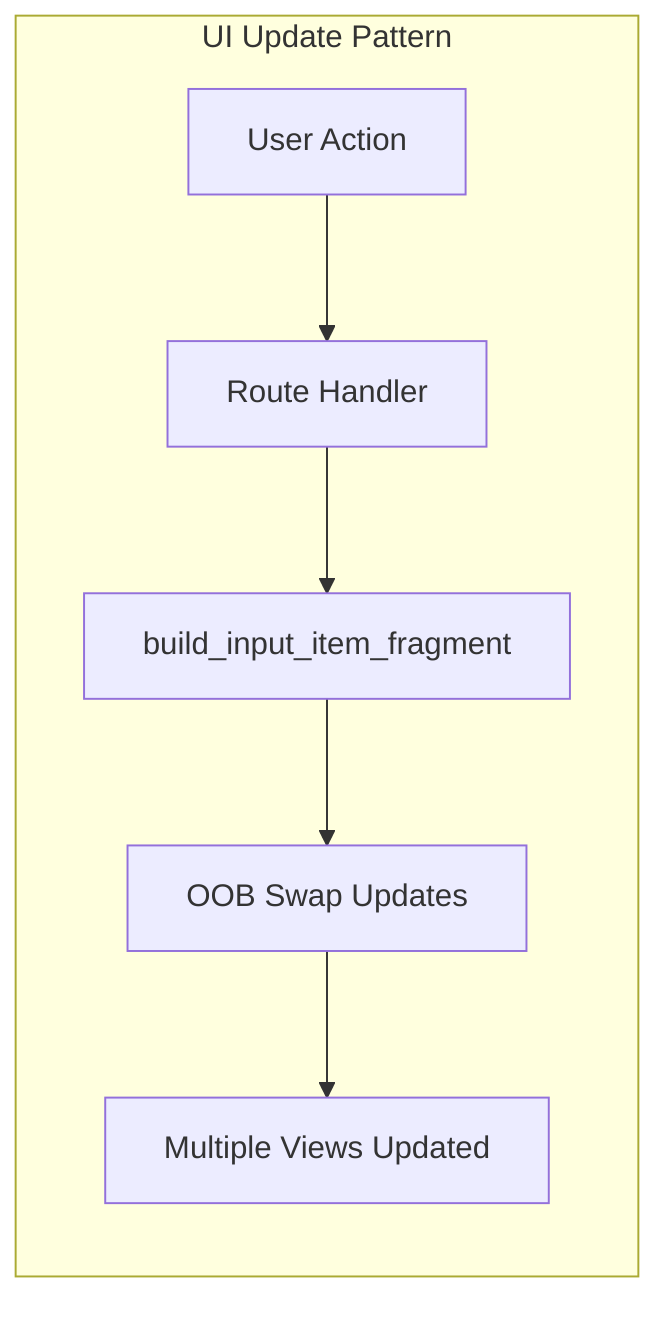 graph LR
    subgraph UIPattern["UI Update Pattern"]
        Action[User Action]
        Route[Route Handler]
        Fragment[build_input_item_fragment]
        OOB[OOB Swap Updates]
        Multi[Multiple Views Updated]
    end
    
    Action --> Route
    Route --> Fragment
    Fragment --> OOB
    OOB --> Multi